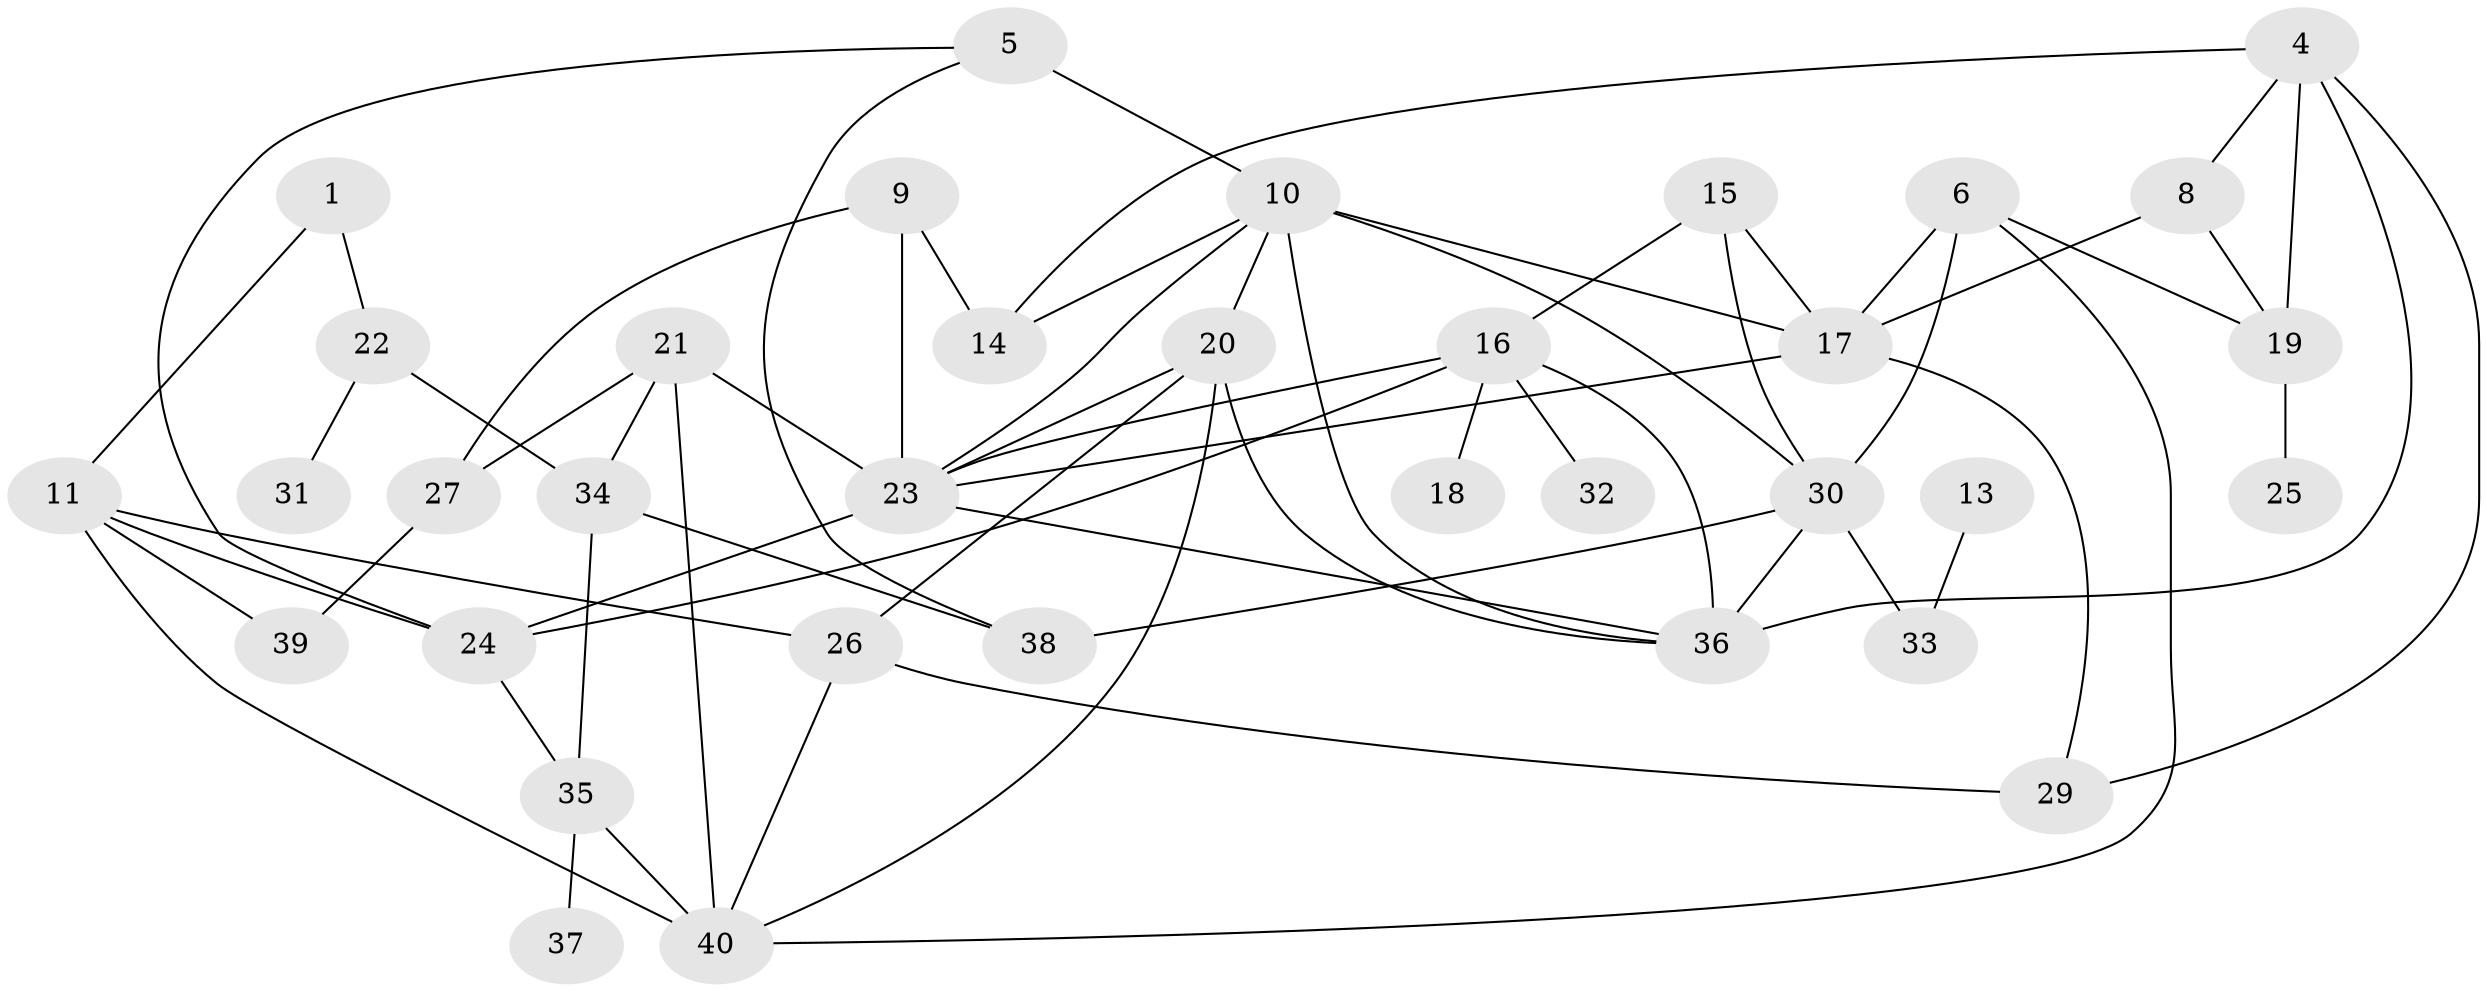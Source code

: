 // original degree distribution, {2: 0.21518987341772153, 4: 0.17721518987341772, 5: 0.06329113924050633, 6: 0.0379746835443038, 0: 0.05063291139240506, 3: 0.2911392405063291, 1: 0.13924050632911392, 8: 0.012658227848101266, 7: 0.012658227848101266}
// Generated by graph-tools (version 1.1) at 2025/00/03/09/25 03:00:48]
// undirected, 35 vertices, 64 edges
graph export_dot {
graph [start="1"]
  node [color=gray90,style=filled];
  1;
  4;
  5;
  6;
  8;
  9;
  10;
  11;
  13;
  14;
  15;
  16;
  17;
  18;
  19;
  20;
  21;
  22;
  23;
  24;
  25;
  26;
  27;
  29;
  30;
  31;
  32;
  33;
  34;
  35;
  36;
  37;
  38;
  39;
  40;
  1 -- 11 [weight=1.0];
  1 -- 22 [weight=1.0];
  4 -- 8 [weight=1.0];
  4 -- 14 [weight=1.0];
  4 -- 19 [weight=1.0];
  4 -- 29 [weight=1.0];
  4 -- 36 [weight=1.0];
  5 -- 10 [weight=2.0];
  5 -- 24 [weight=1.0];
  5 -- 38 [weight=1.0];
  6 -- 17 [weight=1.0];
  6 -- 19 [weight=1.0];
  6 -- 30 [weight=1.0];
  6 -- 40 [weight=1.0];
  8 -- 17 [weight=1.0];
  8 -- 19 [weight=1.0];
  9 -- 14 [weight=1.0];
  9 -- 23 [weight=1.0];
  9 -- 27 [weight=1.0];
  10 -- 14 [weight=1.0];
  10 -- 17 [weight=3.0];
  10 -- 20 [weight=1.0];
  10 -- 23 [weight=1.0];
  10 -- 30 [weight=1.0];
  10 -- 36 [weight=1.0];
  11 -- 24 [weight=1.0];
  11 -- 26 [weight=1.0];
  11 -- 39 [weight=1.0];
  11 -- 40 [weight=2.0];
  13 -- 33 [weight=1.0];
  15 -- 16 [weight=1.0];
  15 -- 17 [weight=1.0];
  15 -- 30 [weight=2.0];
  16 -- 18 [weight=1.0];
  16 -- 23 [weight=1.0];
  16 -- 24 [weight=1.0];
  16 -- 32 [weight=1.0];
  16 -- 36 [weight=1.0];
  17 -- 23 [weight=1.0];
  17 -- 29 [weight=1.0];
  19 -- 25 [weight=1.0];
  20 -- 23 [weight=1.0];
  20 -- 26 [weight=1.0];
  20 -- 36 [weight=2.0];
  20 -- 40 [weight=1.0];
  21 -- 23 [weight=2.0];
  21 -- 27 [weight=1.0];
  21 -- 34 [weight=1.0];
  21 -- 40 [weight=1.0];
  22 -- 31 [weight=1.0];
  22 -- 34 [weight=1.0];
  23 -- 24 [weight=1.0];
  23 -- 36 [weight=1.0];
  24 -- 35 [weight=1.0];
  26 -- 29 [weight=1.0];
  26 -- 40 [weight=1.0];
  27 -- 39 [weight=1.0];
  30 -- 33 [weight=1.0];
  30 -- 36 [weight=3.0];
  30 -- 38 [weight=2.0];
  34 -- 35 [weight=1.0];
  34 -- 38 [weight=1.0];
  35 -- 37 [weight=1.0];
  35 -- 40 [weight=1.0];
}
